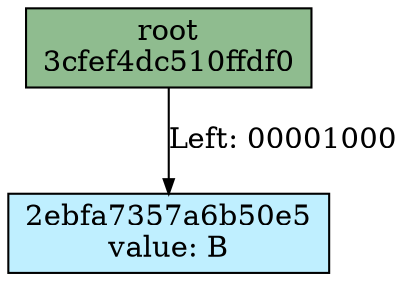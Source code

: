 Digraph merkletree {

h3cfef4dc510ffdf0 -> h2ebfa7357a6b50e5 [arrowsize=0.7 label="Left: 00001000" nojustify=true ];

Subgraph depth_0 {
rank=same

h3cfef4dc510ffdf0 [fillcolor=darkseagreen label="root\n3cfef4dc510ffdf0" ordering=out shape=box style=filled ];
}


Subgraph depth_256 {
rank=same

h2ebfa7357a6b50e5 [fillcolor=lightblue1 label="2ebfa7357a6b50e5\nvalue: B" ordering=out shape=box style=filled ];
}

}
